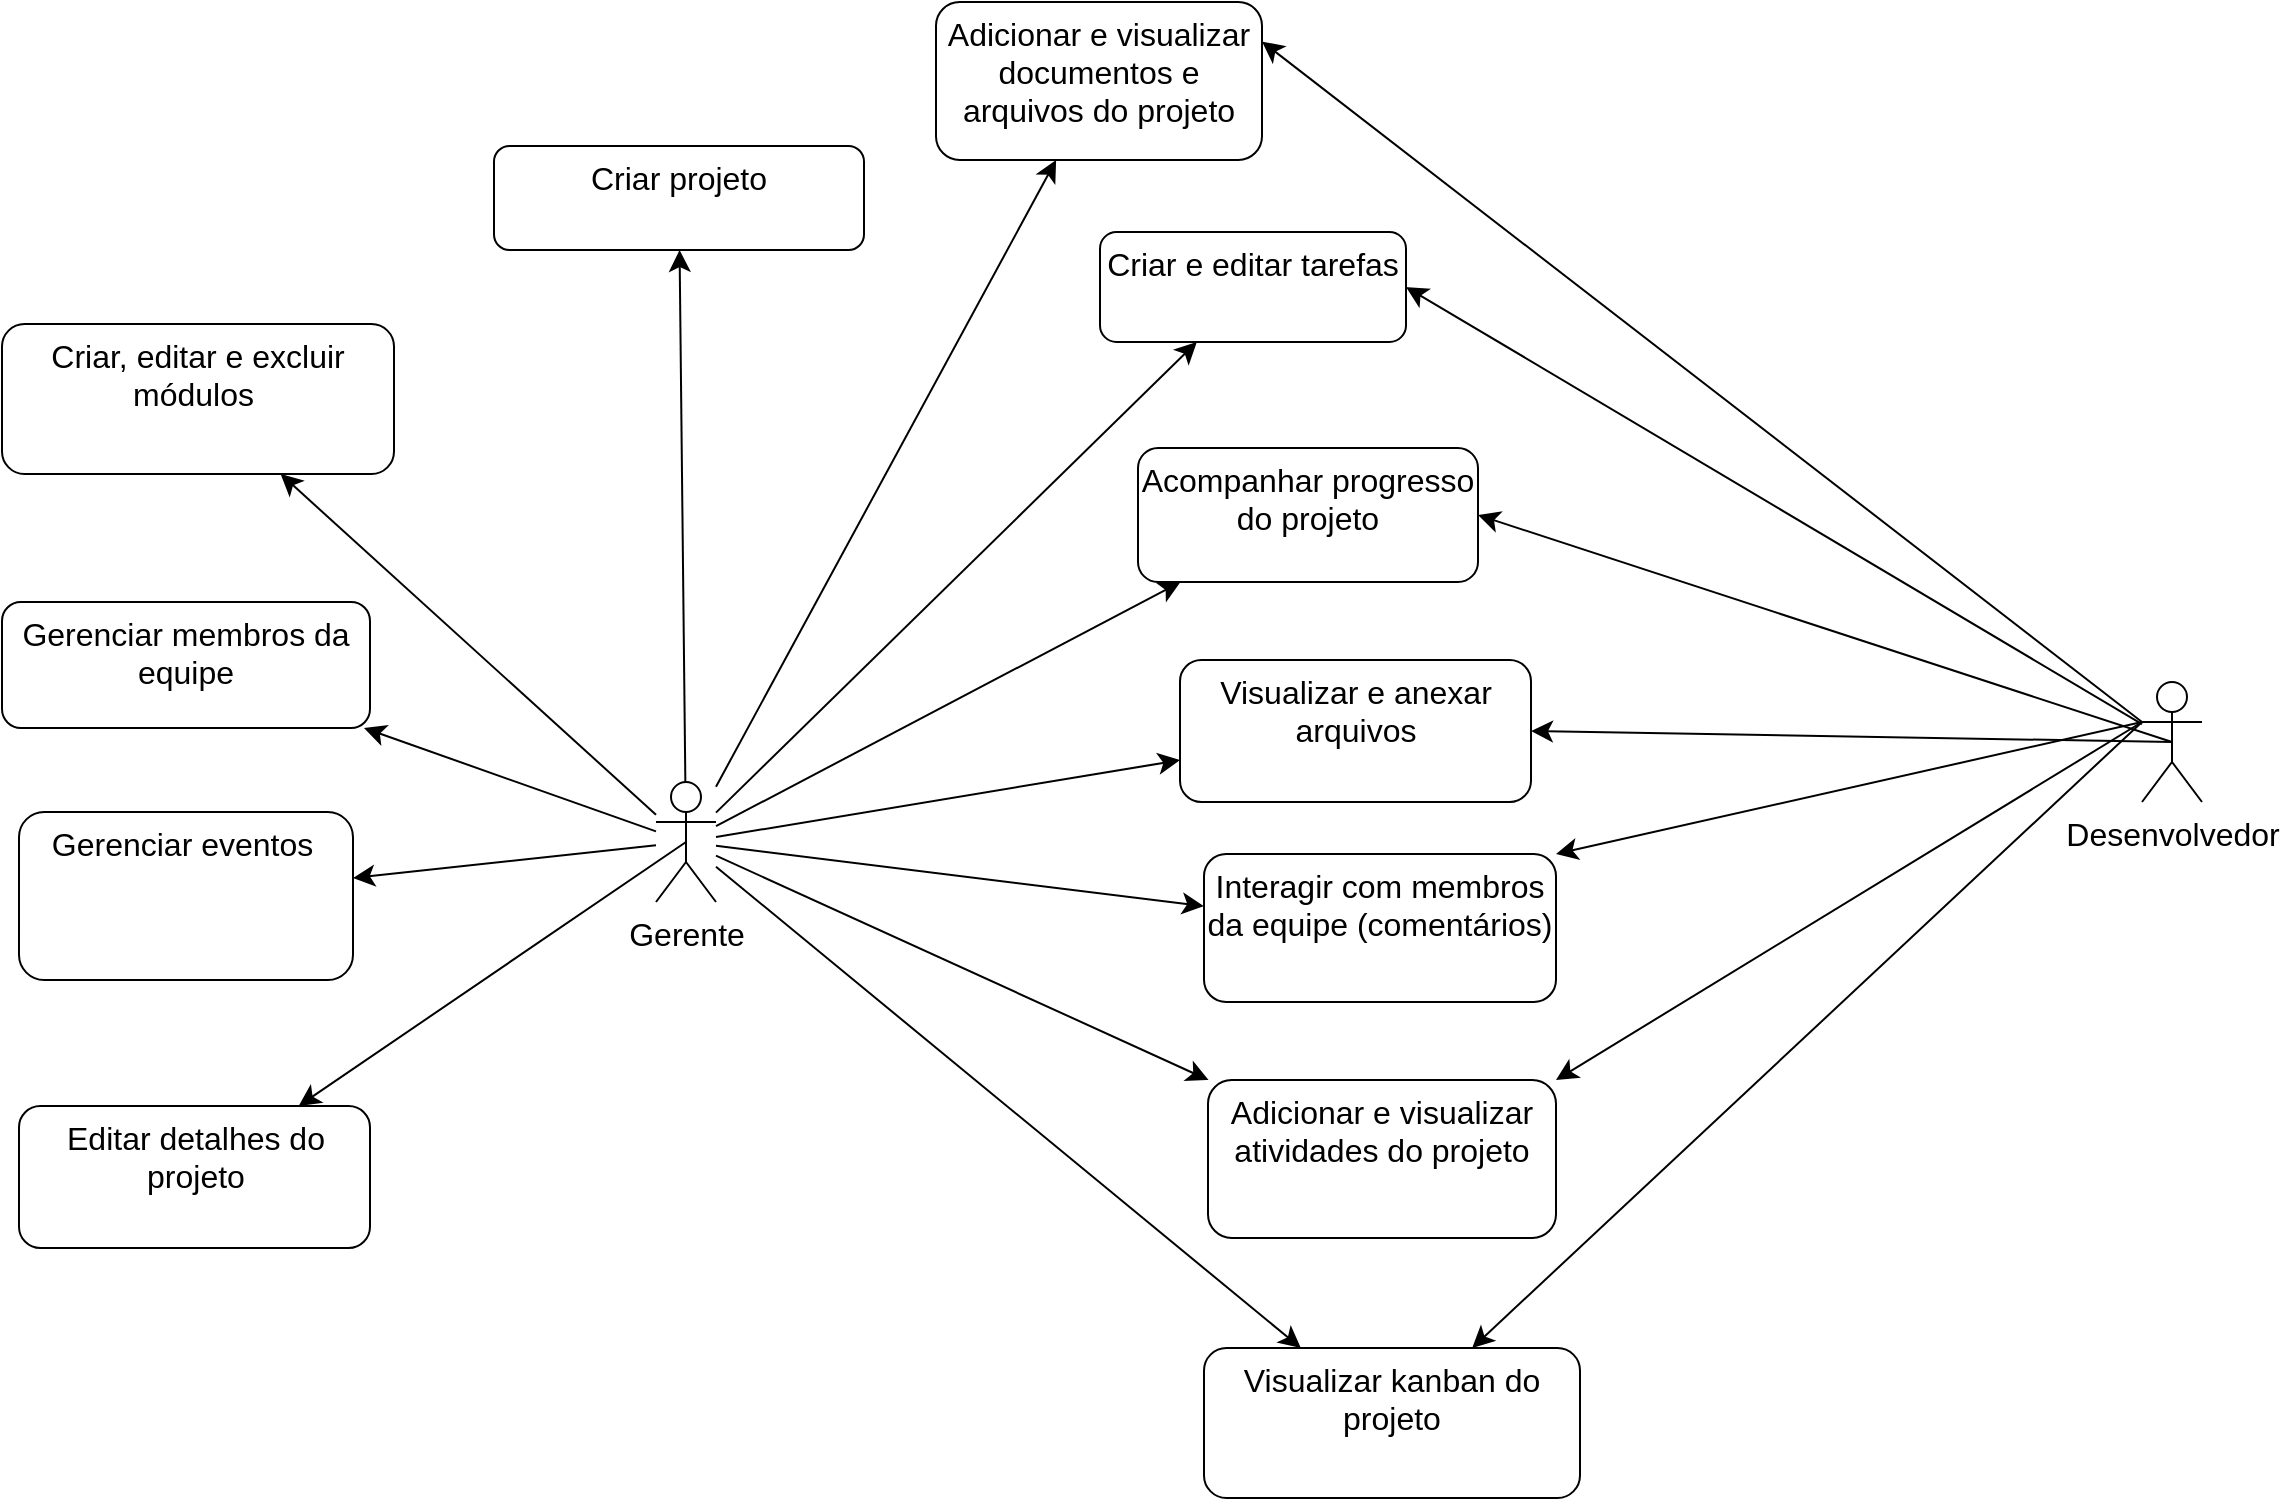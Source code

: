 <mxfile version="21.3.7" type="github">
  <diagram name="Página-1" id="W8_O13e3aCcCkk0ZVJAL">
    <mxGraphModel dx="2790" dy="1723" grid="0" gridSize="10" guides="1" tooltips="1" connect="1" arrows="1" fold="1" page="0" pageScale="1" pageWidth="827" pageHeight="1169" math="0" shadow="0">
      <root>
        <mxCell id="0" />
        <mxCell id="1" parent="0" />
        <mxCell id="oawZOLzJiCAexGbx1HZw-5" value="" style="edgeStyle=none;curved=1;rounded=0;orthogonalLoop=1;jettySize=auto;html=1;fontSize=12;startSize=8;endSize=8;" edge="1" parent="1" source="oawZOLzJiCAexGbx1HZw-1" target="oawZOLzJiCAexGbx1HZw-4">
          <mxGeometry relative="1" as="geometry" />
        </mxCell>
        <mxCell id="oawZOLzJiCAexGbx1HZw-7" value="" style="edgeStyle=none;curved=1;rounded=0;orthogonalLoop=1;jettySize=auto;html=1;fontSize=12;startSize=8;endSize=8;" edge="1" parent="1" source="oawZOLzJiCAexGbx1HZw-1" target="oawZOLzJiCAexGbx1HZw-6">
          <mxGeometry relative="1" as="geometry" />
        </mxCell>
        <mxCell id="oawZOLzJiCAexGbx1HZw-9" value="" style="edgeStyle=none;curved=1;rounded=0;orthogonalLoop=1;jettySize=auto;html=1;fontSize=12;startSize=8;endSize=8;" edge="1" parent="1" source="oawZOLzJiCAexGbx1HZw-1" target="oawZOLzJiCAexGbx1HZw-8">
          <mxGeometry relative="1" as="geometry" />
        </mxCell>
        <mxCell id="oawZOLzJiCAexGbx1HZw-11" value="" style="edgeStyle=none;curved=1;rounded=0;orthogonalLoop=1;jettySize=auto;html=1;fontSize=12;startSize=8;endSize=8;" edge="1" parent="1" source="oawZOLzJiCAexGbx1HZw-1" target="oawZOLzJiCAexGbx1HZw-10">
          <mxGeometry relative="1" as="geometry" />
        </mxCell>
        <mxCell id="oawZOLzJiCAexGbx1HZw-13" style="edgeStyle=none;curved=1;rounded=0;orthogonalLoop=1;jettySize=auto;html=1;exitX=0.5;exitY=0.5;exitDx=0;exitDy=0;exitPerimeter=0;fontSize=12;startSize=8;endSize=8;" edge="1" parent="1" source="oawZOLzJiCAexGbx1HZw-1" target="oawZOLzJiCAexGbx1HZw-12">
          <mxGeometry relative="1" as="geometry" />
        </mxCell>
        <mxCell id="oawZOLzJiCAexGbx1HZw-16" value="" style="edgeStyle=none;curved=1;rounded=0;orthogonalLoop=1;jettySize=auto;html=1;fontSize=12;startSize=8;endSize=8;" edge="1" parent="1" source="oawZOLzJiCAexGbx1HZw-1" target="oawZOLzJiCAexGbx1HZw-15">
          <mxGeometry relative="1" as="geometry" />
        </mxCell>
        <mxCell id="oawZOLzJiCAexGbx1HZw-18" value="" style="edgeStyle=none;curved=1;rounded=0;orthogonalLoop=1;jettySize=auto;html=1;fontSize=12;startSize=8;endSize=8;" edge="1" parent="1" source="oawZOLzJiCAexGbx1HZw-1" target="oawZOLzJiCAexGbx1HZw-17">
          <mxGeometry relative="1" as="geometry" />
        </mxCell>
        <mxCell id="oawZOLzJiCAexGbx1HZw-20" value="" style="edgeStyle=none;curved=1;rounded=0;orthogonalLoop=1;jettySize=auto;html=1;fontSize=12;startSize=8;endSize=8;" edge="1" parent="1" source="oawZOLzJiCAexGbx1HZw-1" target="oawZOLzJiCAexGbx1HZw-19">
          <mxGeometry relative="1" as="geometry" />
        </mxCell>
        <mxCell id="oawZOLzJiCAexGbx1HZw-22" value="" style="edgeStyle=none;curved=1;rounded=0;orthogonalLoop=1;jettySize=auto;html=1;fontSize=12;startSize=8;endSize=8;" edge="1" parent="1" source="oawZOLzJiCAexGbx1HZw-1" target="oawZOLzJiCAexGbx1HZw-21">
          <mxGeometry relative="1" as="geometry" />
        </mxCell>
        <mxCell id="oawZOLzJiCAexGbx1HZw-24" value="" style="edgeStyle=none;curved=1;rounded=0;orthogonalLoop=1;jettySize=auto;html=1;fontSize=12;startSize=8;endSize=8;" edge="1" parent="1" source="oawZOLzJiCAexGbx1HZw-1" target="oawZOLzJiCAexGbx1HZw-23">
          <mxGeometry relative="1" as="geometry" />
        </mxCell>
        <mxCell id="oawZOLzJiCAexGbx1HZw-52" value="" style="edgeStyle=none;curved=1;rounded=0;orthogonalLoop=1;jettySize=auto;html=1;fontSize=12;startSize=8;endSize=8;" edge="1" parent="1" source="oawZOLzJiCAexGbx1HZw-1" target="oawZOLzJiCAexGbx1HZw-51">
          <mxGeometry relative="1" as="geometry" />
        </mxCell>
        <mxCell id="oawZOLzJiCAexGbx1HZw-54" value="" style="edgeStyle=none;curved=1;rounded=0;orthogonalLoop=1;jettySize=auto;html=1;fontSize=12;startSize=8;endSize=8;" edge="1" parent="1" source="oawZOLzJiCAexGbx1HZw-1" target="oawZOLzJiCAexGbx1HZw-53">
          <mxGeometry relative="1" as="geometry" />
        </mxCell>
        <mxCell id="oawZOLzJiCAexGbx1HZw-1" value="Gerente" style="shape=umlActor;verticalLabelPosition=bottom;verticalAlign=top;html=1;outlineConnect=0;fontSize=16;" vertex="1" parent="1">
          <mxGeometry x="-92" y="95" width="30" height="60" as="geometry" />
        </mxCell>
        <mxCell id="oawZOLzJiCAexGbx1HZw-4" value="Criar projeto" style="rounded=1;whiteSpace=wrap;html=1;fontSize=16;verticalAlign=top;" vertex="1" parent="1">
          <mxGeometry x="-173" y="-223" width="185" height="52" as="geometry" />
        </mxCell>
        <mxCell id="oawZOLzJiCAexGbx1HZw-6" value="Gerenciar membros da equipe" style="rounded=1;whiteSpace=wrap;html=1;fontSize=16;verticalAlign=top;" vertex="1" parent="1">
          <mxGeometry x="-419" y="5" width="184" height="63" as="geometry" />
        </mxCell>
        <mxCell id="oawZOLzJiCAexGbx1HZw-8" value="Acompanhar progresso do projeto" style="rounded=1;whiteSpace=wrap;html=1;fontSize=16;verticalAlign=top;" vertex="1" parent="1">
          <mxGeometry x="149" y="-72" width="170" height="67" as="geometry" />
        </mxCell>
        <mxCell id="oawZOLzJiCAexGbx1HZw-10" value="Visualizar e anexar arquivos&lt;br&gt;&amp;nbsp;" style="rounded=1;whiteSpace=wrap;html=1;fontSize=16;verticalAlign=top;" vertex="1" parent="1">
          <mxGeometry x="170" y="34" width="175.5" height="71" as="geometry" />
        </mxCell>
        <mxCell id="oawZOLzJiCAexGbx1HZw-12" value="Editar detalhes do projeto" style="rounded=1;whiteSpace=wrap;html=1;fontSize=16;verticalAlign=top;" vertex="1" parent="1">
          <mxGeometry x="-410.5" y="257" width="175.5" height="71" as="geometry" />
        </mxCell>
        <mxCell id="oawZOLzJiCAexGbx1HZw-15" value="Adicionar e visualizar atividades do projeto" style="rounded=1;whiteSpace=wrap;html=1;fontSize=16;verticalAlign=top;" vertex="1" parent="1">
          <mxGeometry x="184" y="244" width="174" height="79" as="geometry" />
        </mxCell>
        <mxCell id="oawZOLzJiCAexGbx1HZw-17" value="Criar e editar tarefas" style="rounded=1;whiteSpace=wrap;html=1;fontSize=16;verticalAlign=top;" vertex="1" parent="1">
          <mxGeometry x="130" y="-180" width="153" height="55" as="geometry" />
        </mxCell>
        <mxCell id="oawZOLzJiCAexGbx1HZw-19" value="Adicionar e visualizar documentos e arquivos do projeto" style="rounded=1;whiteSpace=wrap;html=1;fontSize=16;verticalAlign=top;" vertex="1" parent="1">
          <mxGeometry x="48" y="-295" width="163" height="79" as="geometry" />
        </mxCell>
        <mxCell id="oawZOLzJiCAexGbx1HZw-21" value="Interagir com membros da equipe (comentários)" style="rounded=1;whiteSpace=wrap;html=1;fontSize=16;verticalAlign=top;" vertex="1" parent="1">
          <mxGeometry x="182" y="131" width="176" height="74" as="geometry" />
        </mxCell>
        <mxCell id="oawZOLzJiCAexGbx1HZw-23" value="Criar, editar e excluir módulos&amp;nbsp;" style="rounded=1;whiteSpace=wrap;html=1;fontSize=16;verticalAlign=top;" vertex="1" parent="1">
          <mxGeometry x="-419" y="-134" width="196" height="75" as="geometry" />
        </mxCell>
        <mxCell id="oawZOLzJiCAexGbx1HZw-40" style="edgeStyle=none;curved=1;rounded=0;orthogonalLoop=1;jettySize=auto;html=1;entryX=1;entryY=0.5;entryDx=0;entryDy=0;fontSize=12;startSize=8;endSize=8;" edge="1" parent="1" source="oawZOLzJiCAexGbx1HZw-25" target="oawZOLzJiCAexGbx1HZw-17">
          <mxGeometry relative="1" as="geometry" />
        </mxCell>
        <mxCell id="oawZOLzJiCAexGbx1HZw-42" style="edgeStyle=none;curved=1;rounded=0;orthogonalLoop=1;jettySize=auto;html=1;exitX=0;exitY=0.333;exitDx=0;exitDy=0;exitPerimeter=0;entryX=1;entryY=0.25;entryDx=0;entryDy=0;fontSize=12;startSize=8;endSize=8;" edge="1" parent="1" source="oawZOLzJiCAexGbx1HZw-25" target="oawZOLzJiCAexGbx1HZw-19">
          <mxGeometry relative="1" as="geometry" />
        </mxCell>
        <mxCell id="oawZOLzJiCAexGbx1HZw-43" style="edgeStyle=none;curved=1;rounded=0;orthogonalLoop=1;jettySize=auto;html=1;exitX=0.5;exitY=0.5;exitDx=0;exitDy=0;exitPerimeter=0;entryX=1;entryY=0.5;entryDx=0;entryDy=0;fontSize=12;startSize=8;endSize=8;" edge="1" parent="1" source="oawZOLzJiCAexGbx1HZw-25" target="oawZOLzJiCAexGbx1HZw-8">
          <mxGeometry relative="1" as="geometry" />
        </mxCell>
        <mxCell id="oawZOLzJiCAexGbx1HZw-44" style="edgeStyle=none;curved=1;rounded=0;orthogonalLoop=1;jettySize=auto;html=1;exitX=0.5;exitY=0.5;exitDx=0;exitDy=0;exitPerimeter=0;entryX=1;entryY=0.5;entryDx=0;entryDy=0;fontSize=12;startSize=8;endSize=8;" edge="1" parent="1" source="oawZOLzJiCAexGbx1HZw-25" target="oawZOLzJiCAexGbx1HZw-10">
          <mxGeometry relative="1" as="geometry" />
        </mxCell>
        <mxCell id="oawZOLzJiCAexGbx1HZw-46" style="edgeStyle=none;curved=1;rounded=0;orthogonalLoop=1;jettySize=auto;html=1;exitX=0;exitY=0.333;exitDx=0;exitDy=0;exitPerimeter=0;entryX=1;entryY=0;entryDx=0;entryDy=0;fontSize=12;startSize=8;endSize=8;" edge="1" parent="1" source="oawZOLzJiCAexGbx1HZw-25" target="oawZOLzJiCAexGbx1HZw-21">
          <mxGeometry relative="1" as="geometry" />
        </mxCell>
        <mxCell id="oawZOLzJiCAexGbx1HZw-47" style="edgeStyle=none;curved=1;rounded=0;orthogonalLoop=1;jettySize=auto;html=1;entryX=1;entryY=0;entryDx=0;entryDy=0;fontSize=12;startSize=8;endSize=8;" edge="1" parent="1" target="oawZOLzJiCAexGbx1HZw-15">
          <mxGeometry relative="1" as="geometry">
            <mxPoint x="651" y="65" as="sourcePoint" />
          </mxGeometry>
        </mxCell>
        <mxCell id="oawZOLzJiCAexGbx1HZw-56" style="edgeStyle=none;curved=1;rounded=0;orthogonalLoop=1;jettySize=auto;html=1;exitX=0;exitY=0.333;exitDx=0;exitDy=0;exitPerimeter=0;fontSize=12;startSize=8;endSize=8;" edge="1" parent="1" source="oawZOLzJiCAexGbx1HZw-25" target="oawZOLzJiCAexGbx1HZw-53">
          <mxGeometry relative="1" as="geometry" />
        </mxCell>
        <mxCell id="oawZOLzJiCAexGbx1HZw-25" value="Desenvolvedor" style="shape=umlActor;verticalLabelPosition=bottom;verticalAlign=top;html=1;outlineConnect=0;fontSize=16;" vertex="1" parent="1">
          <mxGeometry x="651" y="45" width="30" height="60" as="geometry" />
        </mxCell>
        <mxCell id="oawZOLzJiCAexGbx1HZw-51" value="Gerenciar eventos&amp;nbsp;" style="rounded=1;whiteSpace=wrap;html=1;fontSize=16;verticalAlign=top;" vertex="1" parent="1">
          <mxGeometry x="-410.5" y="110" width="167" height="84" as="geometry" />
        </mxCell>
        <mxCell id="oawZOLzJiCAexGbx1HZw-53" value="Visualizar kanban do projeto" style="rounded=1;whiteSpace=wrap;html=1;fontSize=16;verticalAlign=top;" vertex="1" parent="1">
          <mxGeometry x="182" y="378" width="188" height="75" as="geometry" />
        </mxCell>
        <mxCell id="oawZOLzJiCAexGbx1HZw-55" style="edgeStyle=none;curved=1;rounded=0;orthogonalLoop=1;jettySize=auto;html=1;exitX=0;exitY=1;exitDx=0;exitDy=0;exitPerimeter=0;fontSize=12;startSize=8;endSize=8;" edge="1" parent="1" source="oawZOLzJiCAexGbx1HZw-25" target="oawZOLzJiCAexGbx1HZw-25">
          <mxGeometry relative="1" as="geometry" />
        </mxCell>
      </root>
    </mxGraphModel>
  </diagram>
</mxfile>
